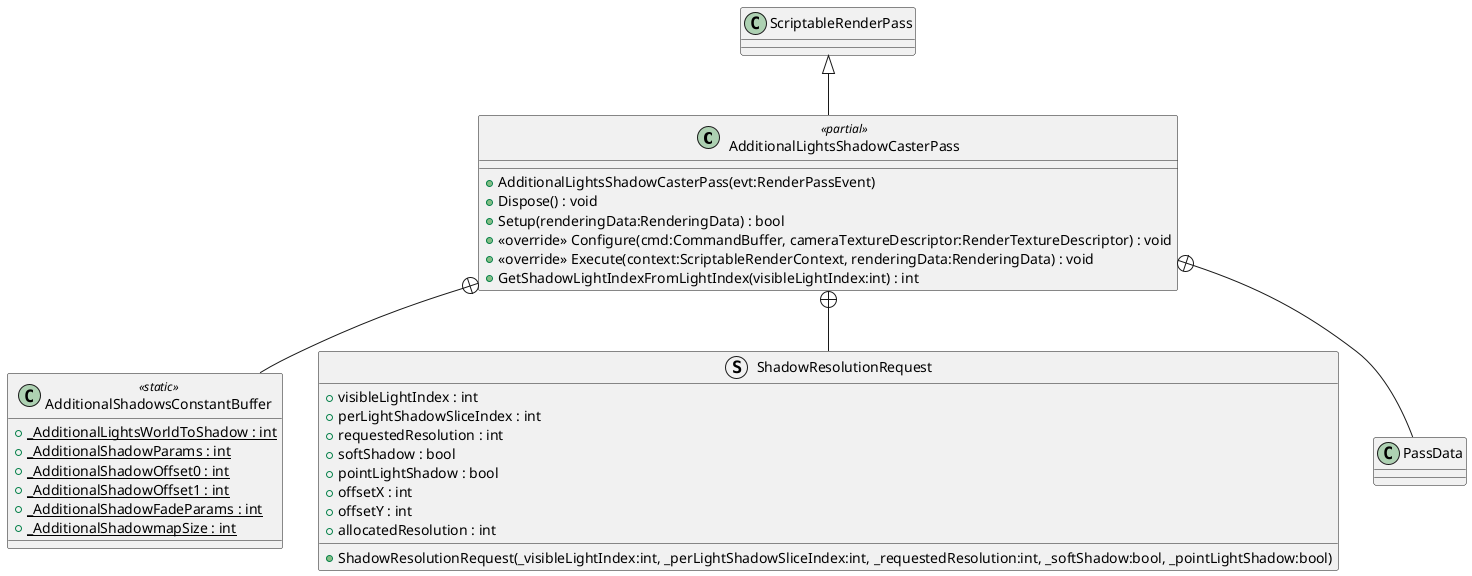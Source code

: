 @startuml
class AdditionalLightsShadowCasterPass <<partial>> {
    + AdditionalLightsShadowCasterPass(evt:RenderPassEvent)
    + Dispose() : void
    + Setup(renderingData:RenderingData) : bool
    + <<override>> Configure(cmd:CommandBuffer, cameraTextureDescriptor:RenderTextureDescriptor) : void
    + <<override>> Execute(context:ScriptableRenderContext, renderingData:RenderingData) : void
    + GetShadowLightIndexFromLightIndex(visibleLightIndex:int) : int
}
class AdditionalShadowsConstantBuffer <<static>> {
    + {static} _AdditionalLightsWorldToShadow : int
    + {static} _AdditionalShadowParams : int
    + {static} _AdditionalShadowOffset0 : int
    + {static} _AdditionalShadowOffset1 : int
    + {static} _AdditionalShadowFadeParams : int
    + {static} _AdditionalShadowmapSize : int
}
struct ShadowResolutionRequest {
    + visibleLightIndex : int
    + perLightShadowSliceIndex : int
    + requestedResolution : int
    + softShadow : bool
    + pointLightShadow : bool
    + offsetX : int
    + offsetY : int
    + allocatedResolution : int
    + ShadowResolutionRequest(_visibleLightIndex:int, _perLightShadowSliceIndex:int, _requestedResolution:int, _softShadow:bool, _pointLightShadow:bool)
}
class PassData {
}
ScriptableRenderPass <|-- AdditionalLightsShadowCasterPass
AdditionalLightsShadowCasterPass +-- AdditionalShadowsConstantBuffer
AdditionalLightsShadowCasterPass +-- ShadowResolutionRequest
AdditionalLightsShadowCasterPass +-- PassData
@enduml
